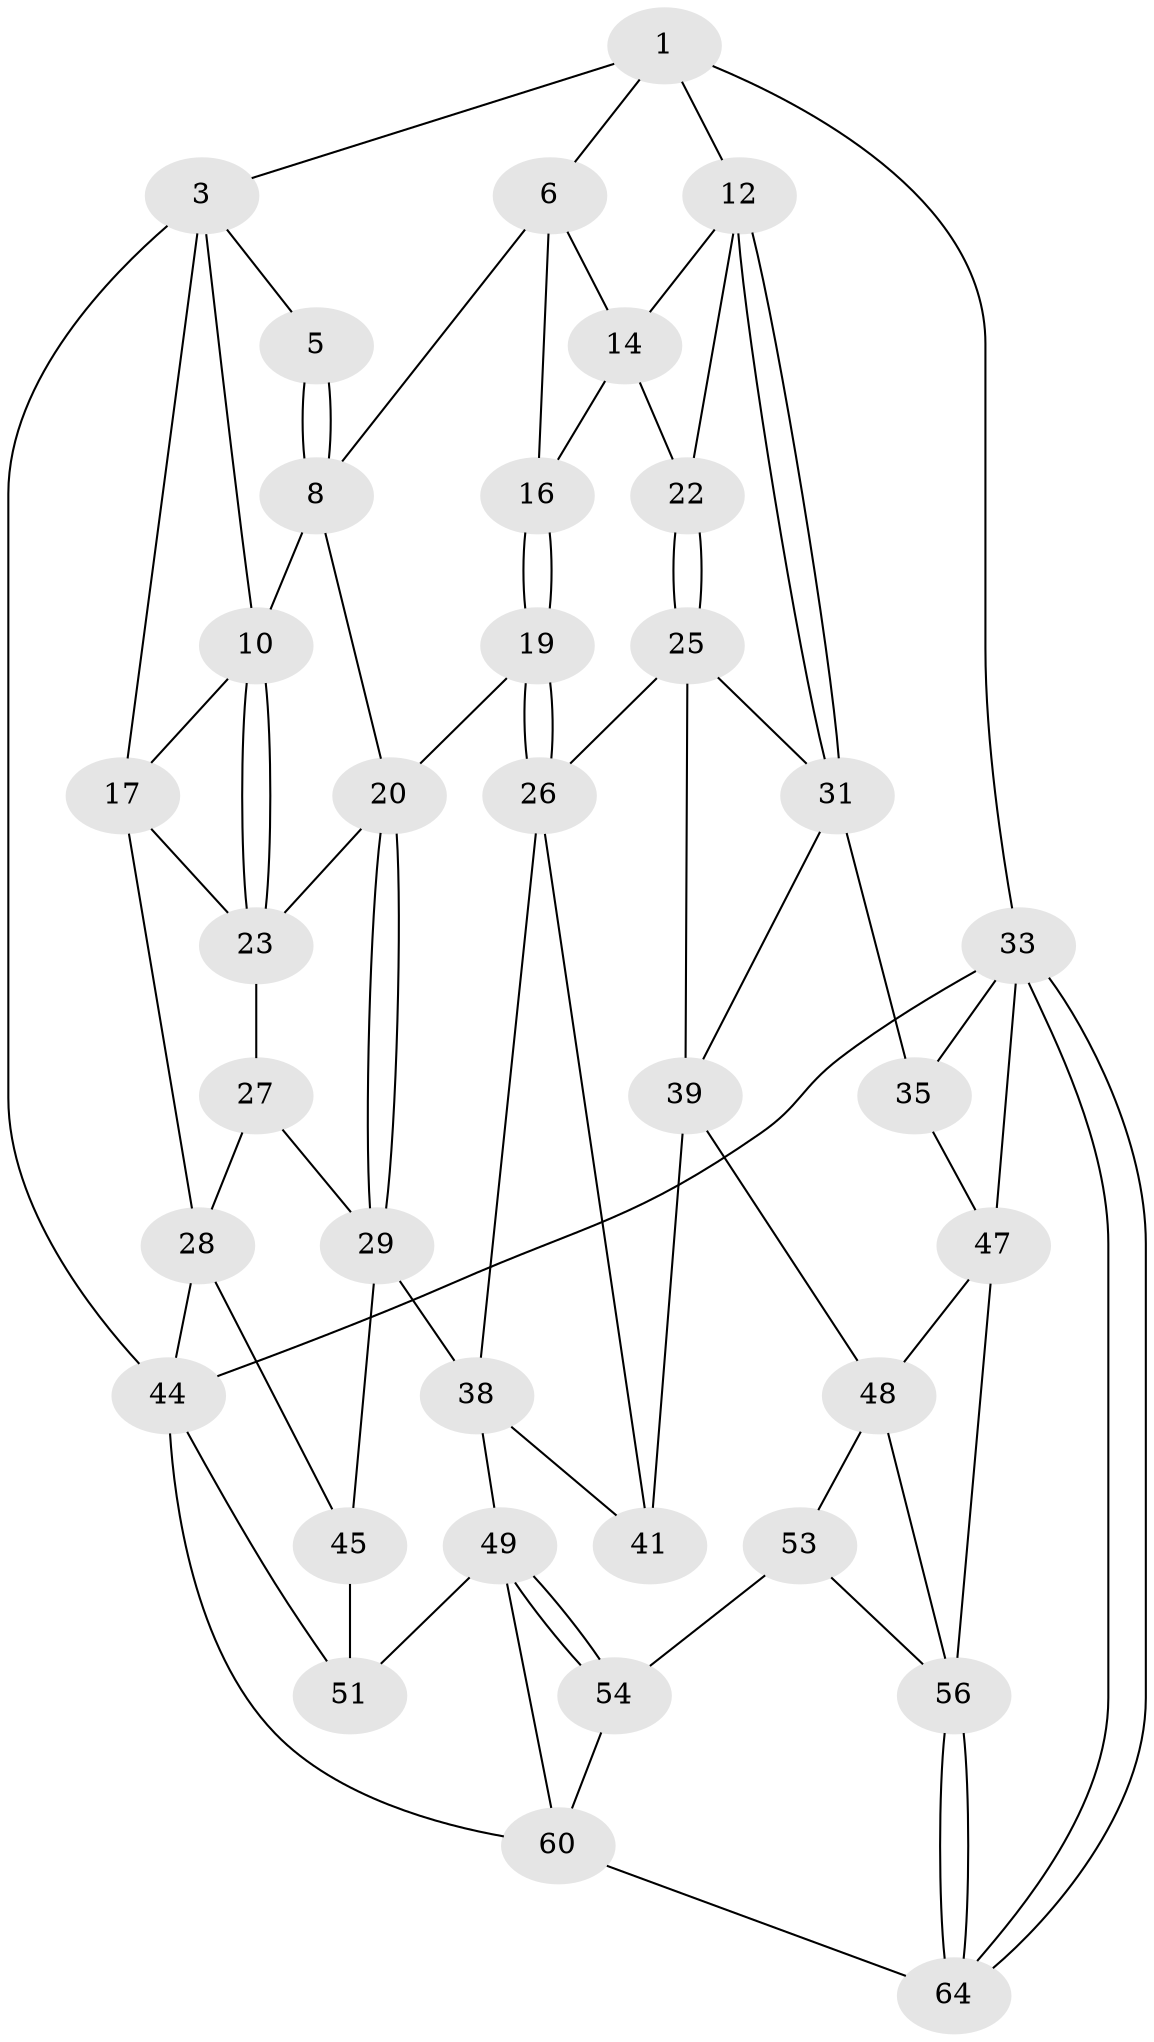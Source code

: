 // Generated by graph-tools (version 1.1) at 2025/24/03/03/25 07:24:39]
// undirected, 36 vertices, 77 edges
graph export_dot {
graph [start="1"]
  node [color=gray90,style=filled];
  1 [pos="+0.603365943766183+0",super="+2"];
  3 [pos="+0+0",super="+4"];
  5 [pos="+0.5580389976699752+0"];
  6 [pos="+0.6017842633430751+0.009444112814525627",super="+7"];
  8 [pos="+0.41347969789025035+0.12551815006139655",super="+9"];
  10 [pos="+0.25919574716997495+0.1174594927688347",super="+11"];
  12 [pos="+1+0",super="+13"];
  14 [pos="+0.661942716523457+0.1220261521283776",super="+15"];
  16 [pos="+0.539623650593536+0.23005787123052276"];
  17 [pos="+0+0.22317795208426178",super="+18"];
  19 [pos="+0.4342343964400944+0.38042608724895705"];
  20 [pos="+0.40021020435716176+0.3930595563944969",super="+21"];
  22 [pos="+0.6851476696370554+0.3149319221771476"];
  23 [pos="+0.15359901997567518+0.30769516763717747",super="+24"];
  25 [pos="+0.7002564039459998+0.3617821701477739",super="+32"];
  26 [pos="+0.5840257105954951+0.4535155395292889",super="+37"];
  27 [pos="+0.15544050569534124+0.4564138328424087"];
  28 [pos="+0+0.44400512600827174",super="+43"];
  29 [pos="+0.30215664114231805+0.5569780067333587",super="+30"];
  31 [pos="+1+0",super="+36"];
  33 [pos="+1+1",super="+34"];
  35 [pos="+1+0.6378320302384024"];
  38 [pos="+0.4669269967719139+0.5788265519392382",super="+42"];
  39 [pos="+0.8185952382072285+0.5089070745615824",super="+40"];
  41 [pos="+0.6596040170220904+0.618082263673726"];
  44 [pos="+0+1",super="+62"];
  45 [pos="+0.2680463145143915+0.5918576904575599",super="+46"];
  47 [pos="+0.8679434475426558+0.6835816144893996",super="+55"];
  48 [pos="+0.8248960295948907+0.6680994492813886",super="+52"];
  49 [pos="+0.5483084798523835+0.7669487711673019",super="+50"];
  51 [pos="+0.31666309925887565+0.7246001061406324",super="+58"];
  53 [pos="+0.5780125017068752+0.7919196294514271",super="+59"];
  54 [pos="+0.5552227608695167+0.7822944445330913",super="+63"];
  56 [pos="+0.7555356382257346+0.951288475039677",super="+57"];
  60 [pos="+0.3988568968747836+1",super="+61"];
  64 [pos="+0.7764427415180012+1"];
  1 -- 6;
  1 -- 3;
  1 -- 12;
  1 -- 33;
  3 -- 44;
  3 -- 17;
  3 -- 5;
  3 -- 10;
  5 -- 8;
  5 -- 8;
  6 -- 14;
  6 -- 8;
  6 -- 16;
  8 -- 10;
  8 -- 20;
  10 -- 23;
  10 -- 23;
  10 -- 17;
  12 -- 31;
  12 -- 31;
  12 -- 14;
  12 -- 22;
  14 -- 16;
  14 -- 22;
  16 -- 19;
  16 -- 19;
  17 -- 23;
  17 -- 28;
  19 -- 20;
  19 -- 26;
  19 -- 26;
  20 -- 29;
  20 -- 29;
  20 -- 23;
  22 -- 25;
  22 -- 25;
  23 -- 27;
  25 -- 26;
  25 -- 39;
  25 -- 31;
  26 -- 41;
  26 -- 38;
  27 -- 28;
  27 -- 29;
  28 -- 44;
  28 -- 45;
  29 -- 38;
  29 -- 45;
  31 -- 35;
  31 -- 39;
  33 -- 64;
  33 -- 64;
  33 -- 44;
  33 -- 35;
  33 -- 47;
  35 -- 47;
  38 -- 41;
  38 -- 49;
  39 -- 48;
  39 -- 41;
  44 -- 51;
  44 -- 60;
  45 -- 51 [weight=2];
  47 -- 48;
  47 -- 56;
  48 -- 56;
  48 -- 53;
  49 -- 54;
  49 -- 54;
  49 -- 51;
  49 -- 60;
  53 -- 54 [weight=2];
  53 -- 56;
  54 -- 60;
  56 -- 64;
  56 -- 64;
  60 -- 64;
}
